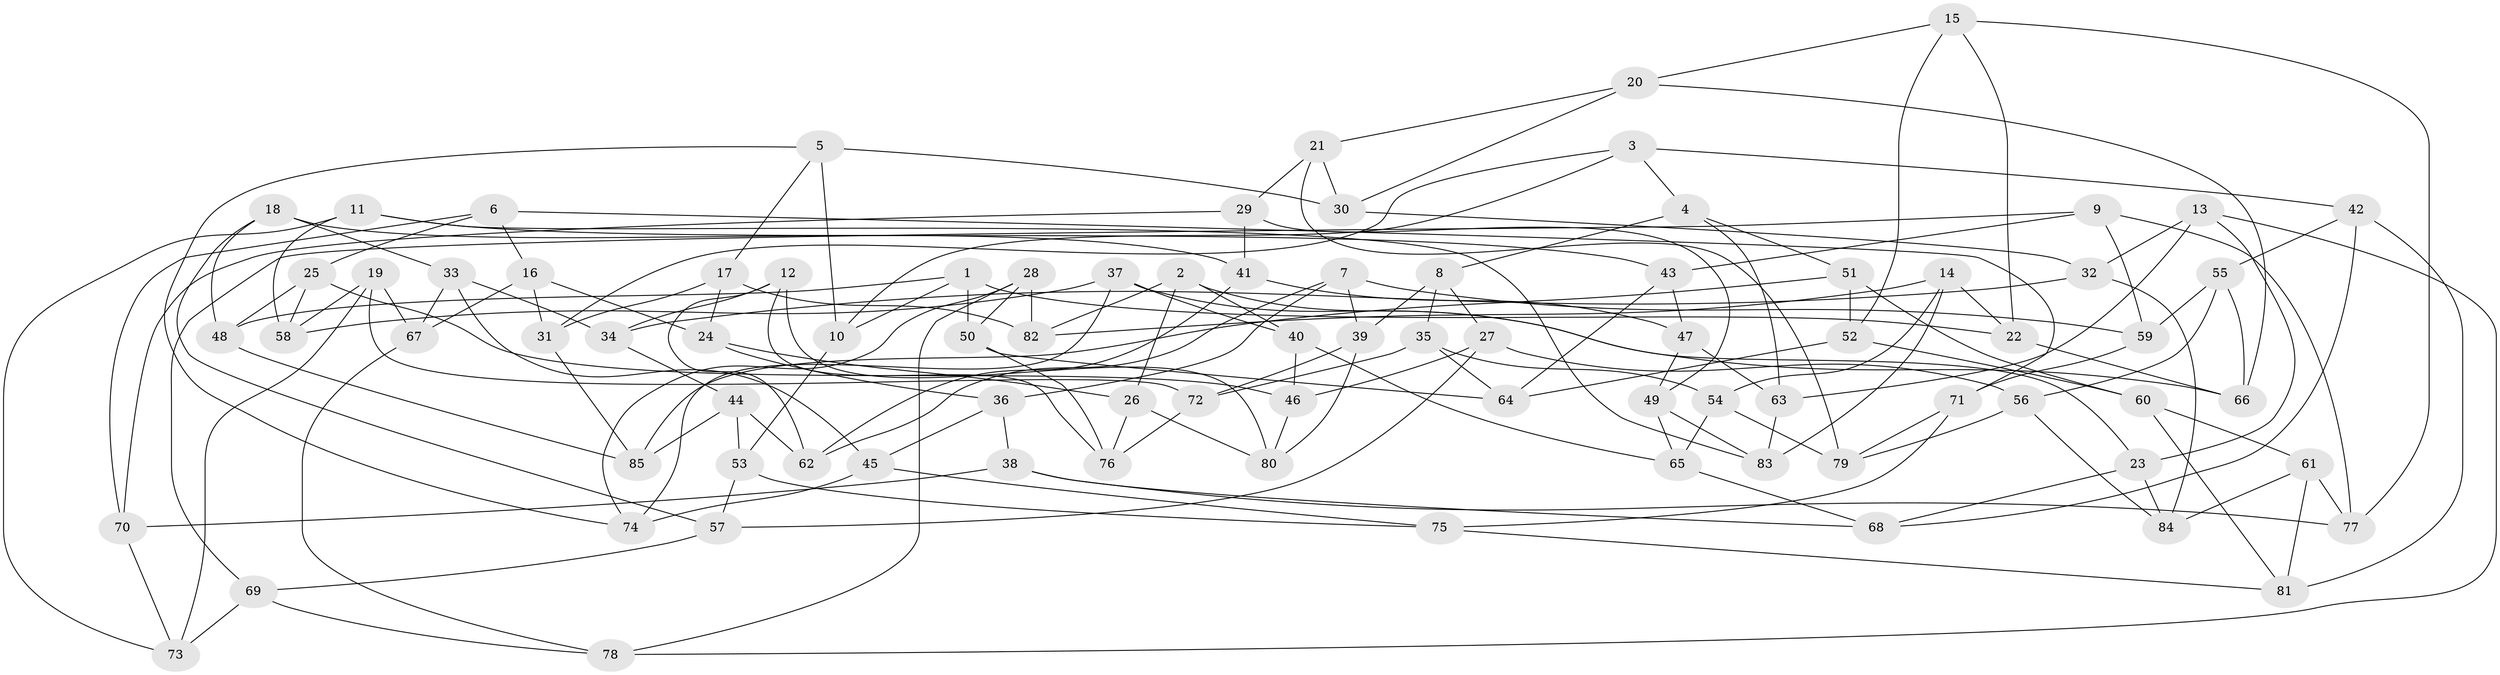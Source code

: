 // Generated by graph-tools (version 1.1) at 2025/26/03/09/25 03:26:51]
// undirected, 85 vertices, 170 edges
graph export_dot {
graph [start="1"]
  node [color=gray90,style=filled];
  1;
  2;
  3;
  4;
  5;
  6;
  7;
  8;
  9;
  10;
  11;
  12;
  13;
  14;
  15;
  16;
  17;
  18;
  19;
  20;
  21;
  22;
  23;
  24;
  25;
  26;
  27;
  28;
  29;
  30;
  31;
  32;
  33;
  34;
  35;
  36;
  37;
  38;
  39;
  40;
  41;
  42;
  43;
  44;
  45;
  46;
  47;
  48;
  49;
  50;
  51;
  52;
  53;
  54;
  55;
  56;
  57;
  58;
  59;
  60;
  61;
  62;
  63;
  64;
  65;
  66;
  67;
  68;
  69;
  70;
  71;
  72;
  73;
  74;
  75;
  76;
  77;
  78;
  79;
  80;
  81;
  82;
  83;
  84;
  85;
  1 -- 50;
  1 -- 48;
  1 -- 22;
  1 -- 10;
  2 -- 26;
  2 -- 40;
  2 -- 23;
  2 -- 82;
  3 -- 42;
  3 -- 31;
  3 -- 10;
  3 -- 4;
  4 -- 51;
  4 -- 63;
  4 -- 8;
  5 -- 30;
  5 -- 10;
  5 -- 17;
  5 -- 74;
  6 -- 70;
  6 -- 16;
  6 -- 25;
  6 -- 71;
  7 -- 59;
  7 -- 39;
  7 -- 36;
  7 -- 62;
  8 -- 35;
  8 -- 27;
  8 -- 39;
  9 -- 69;
  9 -- 77;
  9 -- 59;
  9 -- 43;
  10 -- 53;
  11 -- 83;
  11 -- 43;
  11 -- 58;
  11 -- 73;
  12 -- 80;
  12 -- 76;
  12 -- 34;
  12 -- 62;
  13 -- 32;
  13 -- 78;
  13 -- 63;
  13 -- 23;
  14 -- 22;
  14 -- 83;
  14 -- 82;
  14 -- 54;
  15 -- 20;
  15 -- 22;
  15 -- 52;
  15 -- 77;
  16 -- 67;
  16 -- 24;
  16 -- 31;
  17 -- 24;
  17 -- 31;
  17 -- 82;
  18 -- 48;
  18 -- 33;
  18 -- 57;
  18 -- 41;
  19 -- 67;
  19 -- 73;
  19 -- 72;
  19 -- 58;
  20 -- 21;
  20 -- 66;
  20 -- 30;
  21 -- 79;
  21 -- 30;
  21 -- 29;
  22 -- 66;
  23 -- 68;
  23 -- 84;
  24 -- 36;
  24 -- 26;
  25 -- 48;
  25 -- 46;
  25 -- 58;
  26 -- 80;
  26 -- 76;
  27 -- 57;
  27 -- 56;
  27 -- 46;
  28 -- 74;
  28 -- 50;
  28 -- 78;
  28 -- 82;
  29 -- 70;
  29 -- 41;
  29 -- 49;
  30 -- 32;
  31 -- 85;
  32 -- 34;
  32 -- 84;
  33 -- 45;
  33 -- 67;
  33 -- 34;
  34 -- 44;
  35 -- 72;
  35 -- 54;
  35 -- 64;
  36 -- 38;
  36 -- 45;
  37 -- 66;
  37 -- 40;
  37 -- 74;
  37 -- 58;
  38 -- 70;
  38 -- 68;
  38 -- 77;
  39 -- 72;
  39 -- 80;
  40 -- 46;
  40 -- 65;
  41 -- 62;
  41 -- 47;
  42 -- 81;
  42 -- 68;
  42 -- 55;
  43 -- 47;
  43 -- 64;
  44 -- 53;
  44 -- 62;
  44 -- 85;
  45 -- 75;
  45 -- 74;
  46 -- 80;
  47 -- 63;
  47 -- 49;
  48 -- 85;
  49 -- 65;
  49 -- 83;
  50 -- 64;
  50 -- 76;
  51 -- 52;
  51 -- 85;
  51 -- 60;
  52 -- 60;
  52 -- 64;
  53 -- 57;
  53 -- 75;
  54 -- 79;
  54 -- 65;
  55 -- 56;
  55 -- 59;
  55 -- 66;
  56 -- 84;
  56 -- 79;
  57 -- 69;
  59 -- 71;
  60 -- 61;
  60 -- 81;
  61 -- 81;
  61 -- 77;
  61 -- 84;
  63 -- 83;
  65 -- 68;
  67 -- 78;
  69 -- 73;
  69 -- 78;
  70 -- 73;
  71 -- 75;
  71 -- 79;
  72 -- 76;
  75 -- 81;
}
